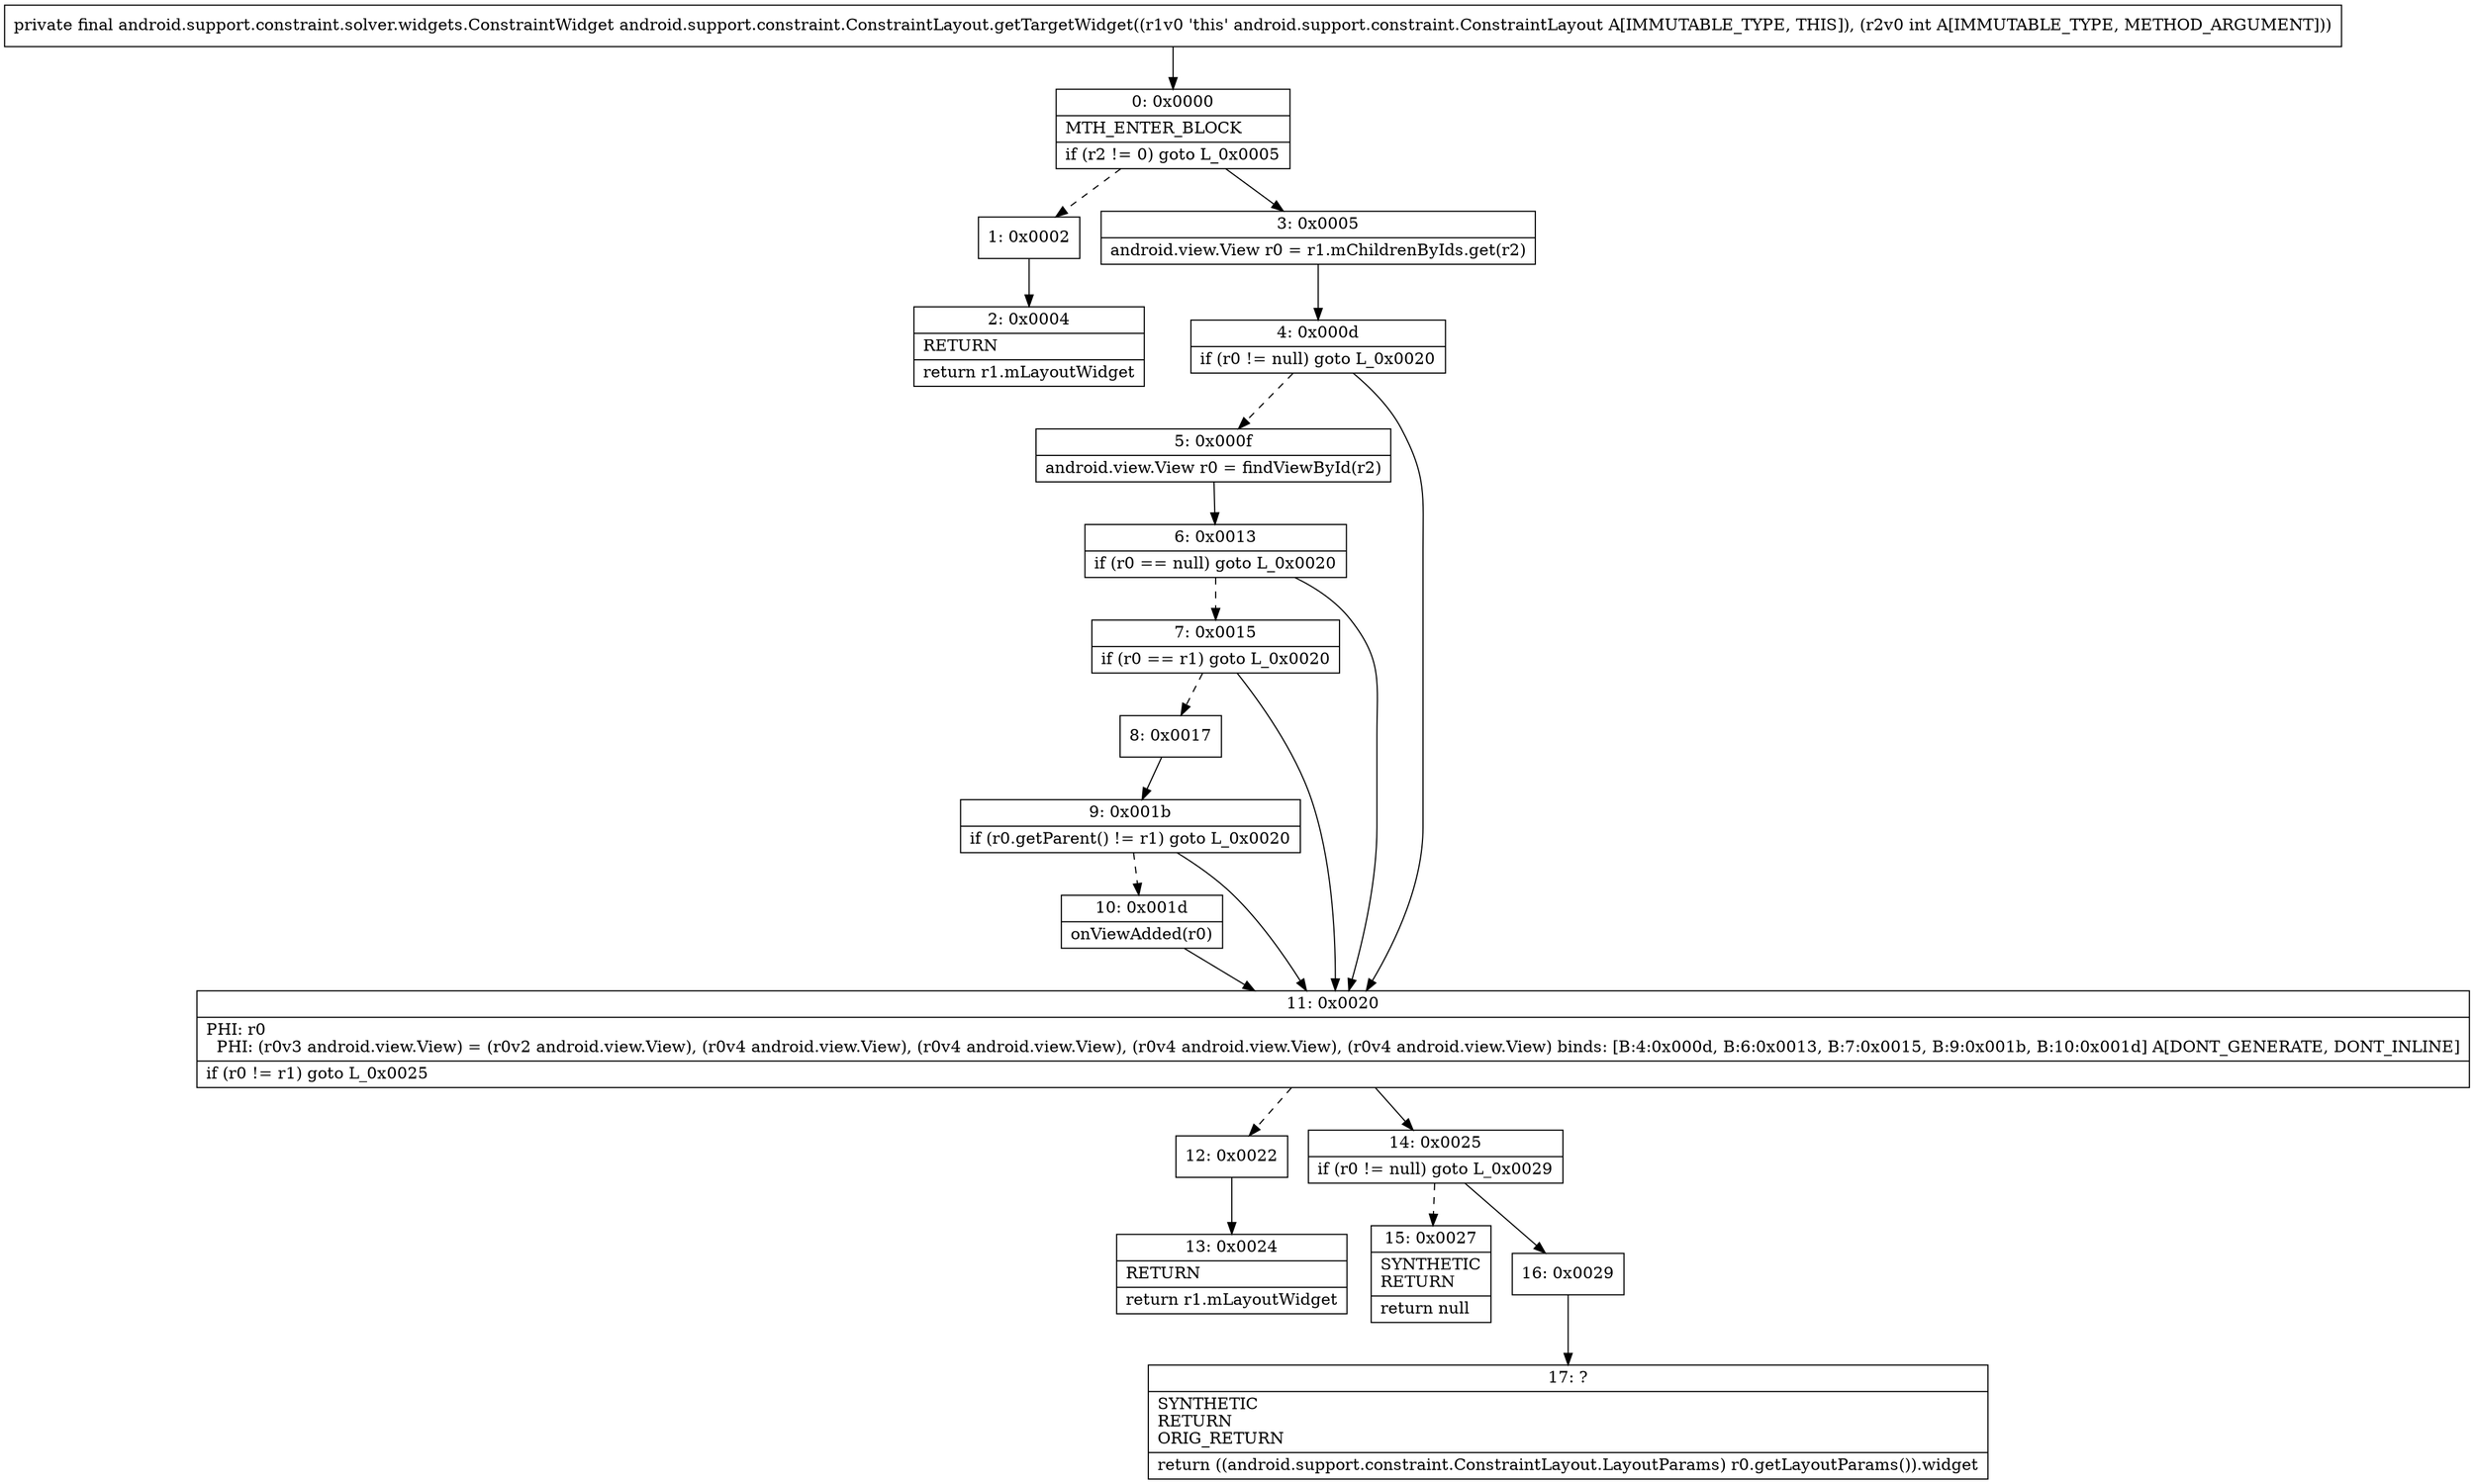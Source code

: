 digraph "CFG forandroid.support.constraint.ConstraintLayout.getTargetWidget(I)Landroid\/support\/constraint\/solver\/widgets\/ConstraintWidget;" {
Node_0 [shape=record,label="{0\:\ 0x0000|MTH_ENTER_BLOCK\l|if (r2 != 0) goto L_0x0005\l}"];
Node_1 [shape=record,label="{1\:\ 0x0002}"];
Node_2 [shape=record,label="{2\:\ 0x0004|RETURN\l|return r1.mLayoutWidget\l}"];
Node_3 [shape=record,label="{3\:\ 0x0005|android.view.View r0 = r1.mChildrenByIds.get(r2)\l}"];
Node_4 [shape=record,label="{4\:\ 0x000d|if (r0 != null) goto L_0x0020\l}"];
Node_5 [shape=record,label="{5\:\ 0x000f|android.view.View r0 = findViewById(r2)\l}"];
Node_6 [shape=record,label="{6\:\ 0x0013|if (r0 == null) goto L_0x0020\l}"];
Node_7 [shape=record,label="{7\:\ 0x0015|if (r0 == r1) goto L_0x0020\l}"];
Node_8 [shape=record,label="{8\:\ 0x0017}"];
Node_9 [shape=record,label="{9\:\ 0x001b|if (r0.getParent() != r1) goto L_0x0020\l}"];
Node_10 [shape=record,label="{10\:\ 0x001d|onViewAdded(r0)\l}"];
Node_11 [shape=record,label="{11\:\ 0x0020|PHI: r0 \l  PHI: (r0v3 android.view.View) = (r0v2 android.view.View), (r0v4 android.view.View), (r0v4 android.view.View), (r0v4 android.view.View), (r0v4 android.view.View) binds: [B:4:0x000d, B:6:0x0013, B:7:0x0015, B:9:0x001b, B:10:0x001d] A[DONT_GENERATE, DONT_INLINE]\l|if (r0 != r1) goto L_0x0025\l}"];
Node_12 [shape=record,label="{12\:\ 0x0022}"];
Node_13 [shape=record,label="{13\:\ 0x0024|RETURN\l|return r1.mLayoutWidget\l}"];
Node_14 [shape=record,label="{14\:\ 0x0025|if (r0 != null) goto L_0x0029\l}"];
Node_15 [shape=record,label="{15\:\ 0x0027|SYNTHETIC\lRETURN\l|return null\l}"];
Node_16 [shape=record,label="{16\:\ 0x0029}"];
Node_17 [shape=record,label="{17\:\ ?|SYNTHETIC\lRETURN\lORIG_RETURN\l|return ((android.support.constraint.ConstraintLayout.LayoutParams) r0.getLayoutParams()).widget\l}"];
MethodNode[shape=record,label="{private final android.support.constraint.solver.widgets.ConstraintWidget android.support.constraint.ConstraintLayout.getTargetWidget((r1v0 'this' android.support.constraint.ConstraintLayout A[IMMUTABLE_TYPE, THIS]), (r2v0 int A[IMMUTABLE_TYPE, METHOD_ARGUMENT])) }"];
MethodNode -> Node_0;
Node_0 -> Node_1[style=dashed];
Node_0 -> Node_3;
Node_1 -> Node_2;
Node_3 -> Node_4;
Node_4 -> Node_5[style=dashed];
Node_4 -> Node_11;
Node_5 -> Node_6;
Node_6 -> Node_7[style=dashed];
Node_6 -> Node_11;
Node_7 -> Node_8[style=dashed];
Node_7 -> Node_11;
Node_8 -> Node_9;
Node_9 -> Node_10[style=dashed];
Node_9 -> Node_11;
Node_10 -> Node_11;
Node_11 -> Node_12[style=dashed];
Node_11 -> Node_14;
Node_12 -> Node_13;
Node_14 -> Node_15[style=dashed];
Node_14 -> Node_16;
Node_16 -> Node_17;
}

